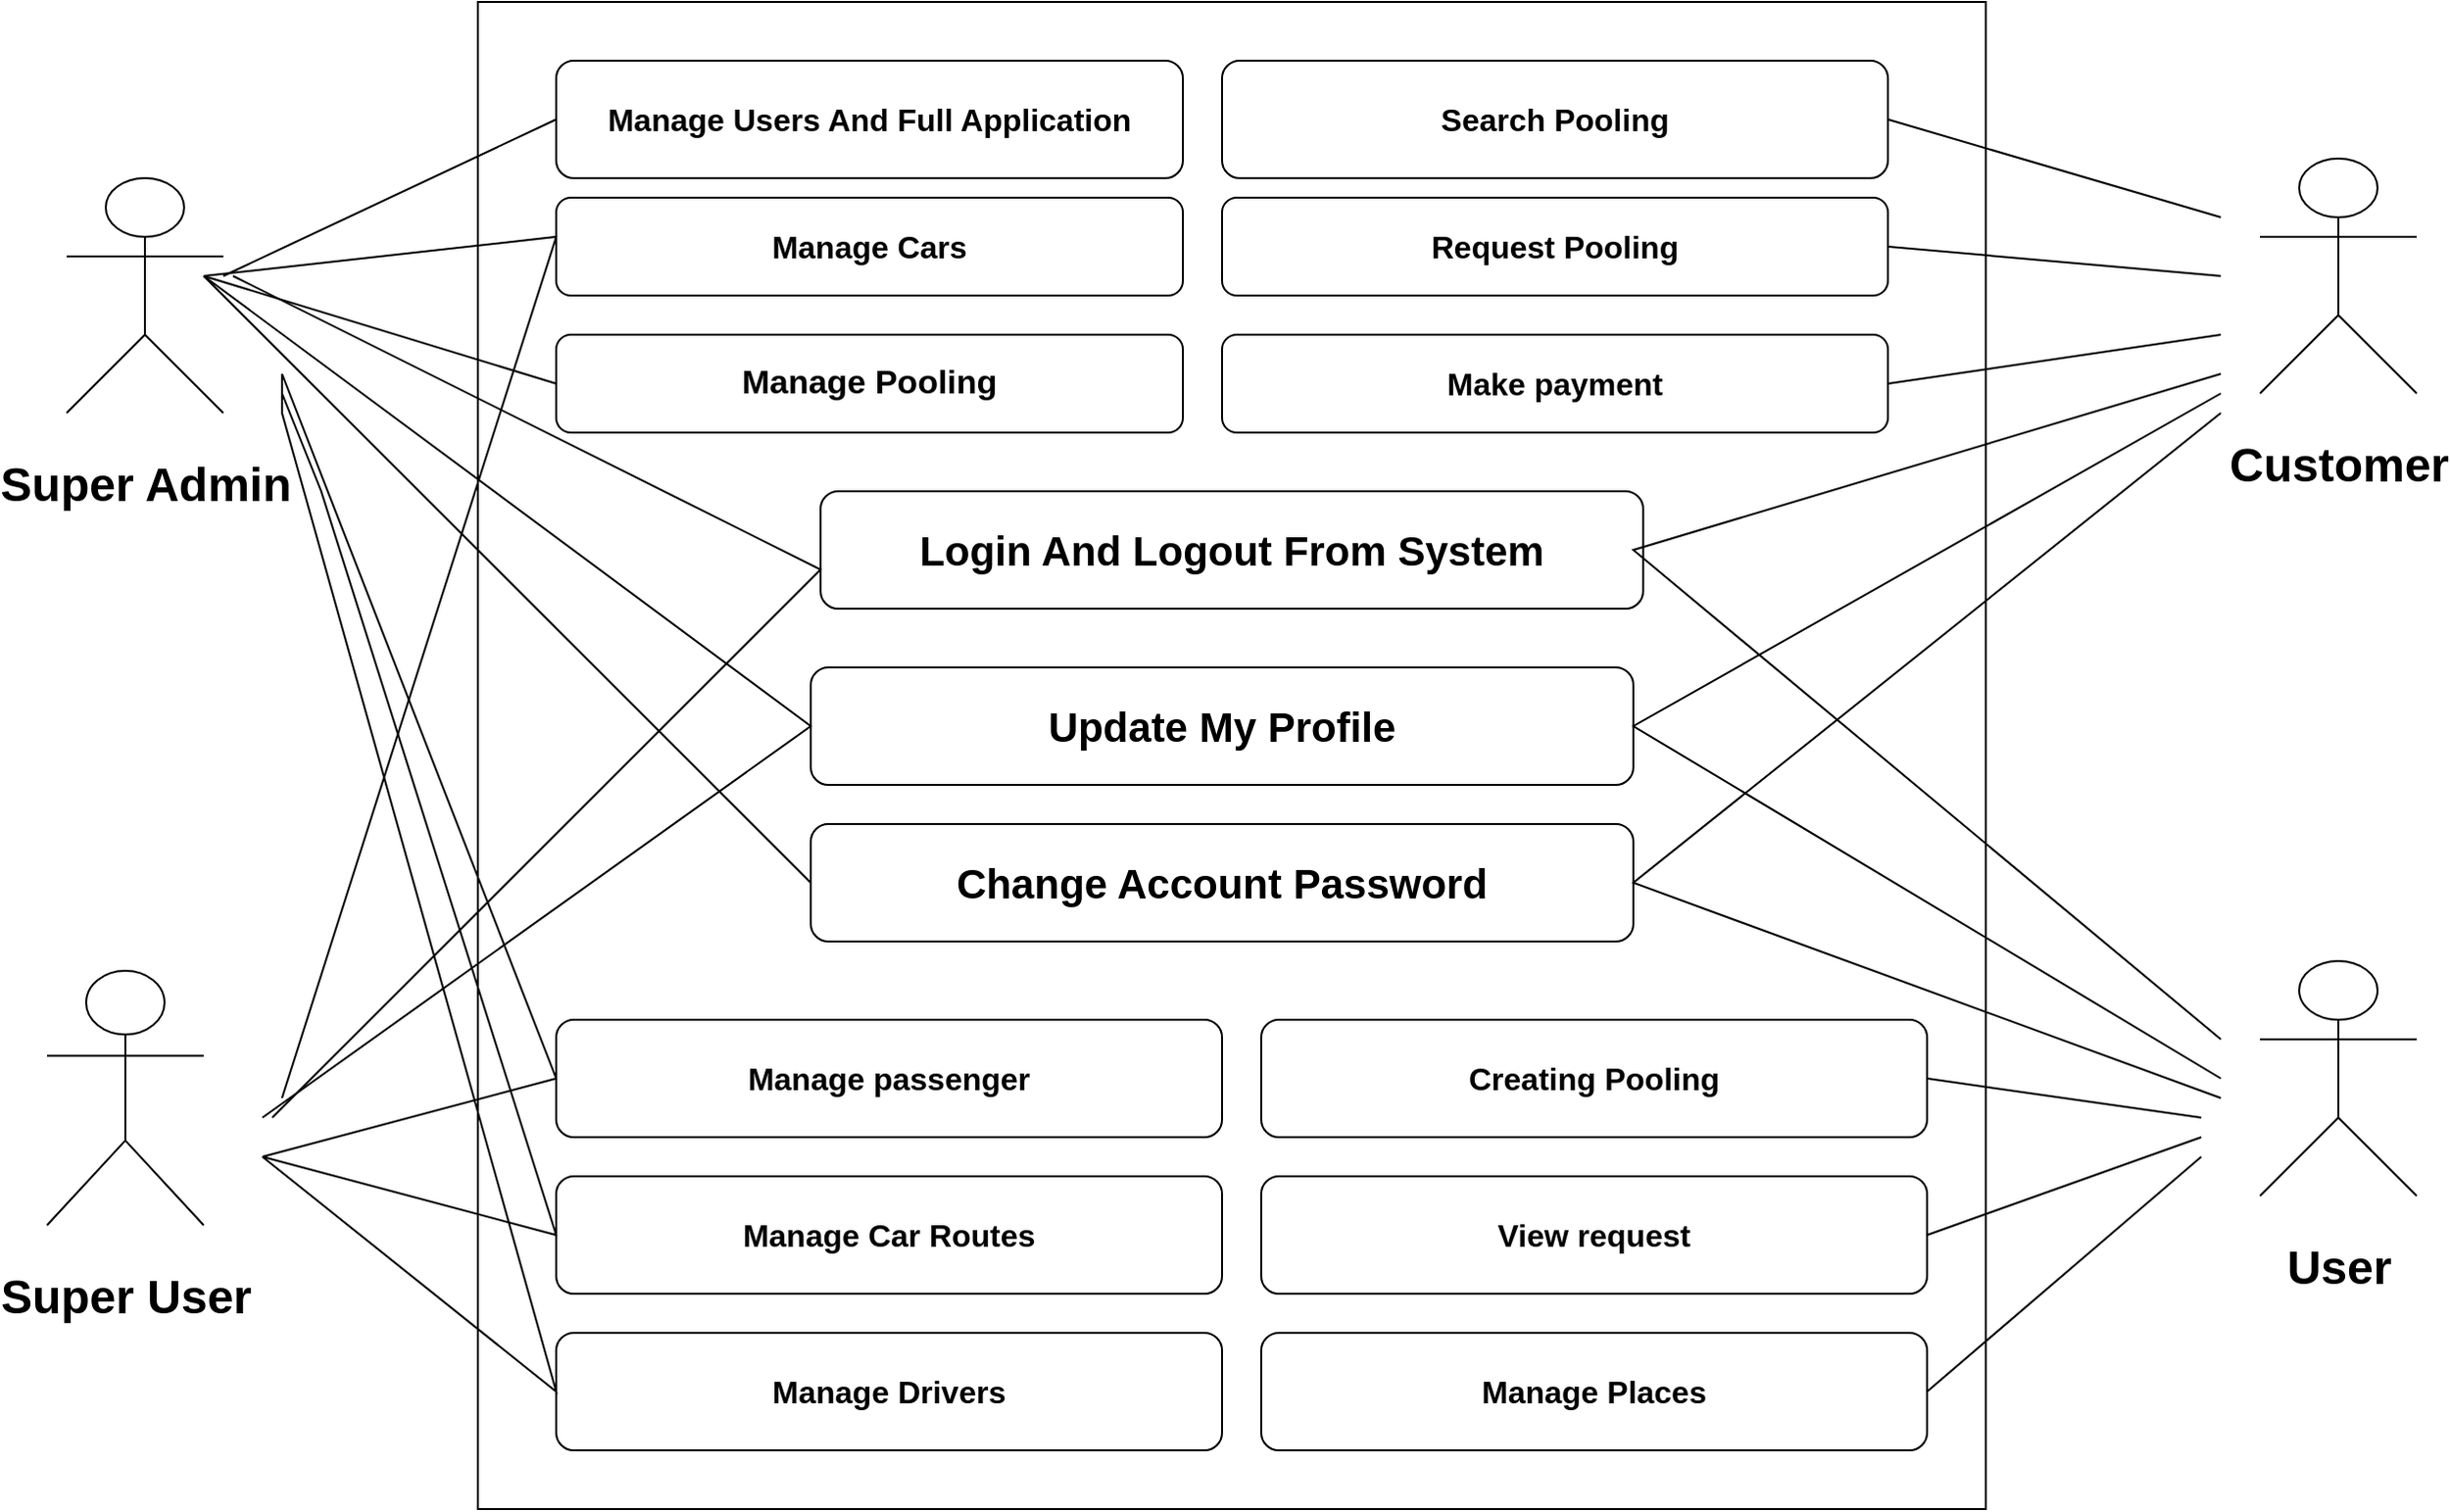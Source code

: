 <mxfile version="20.8.23" type="github">
  <diagram name="Page-1" id="QkbZYkpu7mMoow-RRnQk">
    <mxGraphModel dx="2095" dy="1883" grid="1" gridSize="10" guides="1" tooltips="1" connect="1" arrows="1" fold="1" page="1" pageScale="1" pageWidth="850" pageHeight="1100" math="0" shadow="0">
      <root>
        <mxCell id="0" />
        <mxCell id="1" parent="0" />
        <mxCell id="5gHGnYhuXdhxCVV7DcS6-2" value="Actor" style="shape=umlActor;verticalLabelPosition=bottom;verticalAlign=top;html=1;outlineConnect=0;" vertex="1" parent="1">
          <mxGeometry x="20" y="90" width="30" height="60" as="geometry" />
        </mxCell>
        <mxCell id="5gHGnYhuXdhxCVV7DcS6-4" value="" style="whiteSpace=wrap;html=1;aspect=fixed;" vertex="1" parent="1">
          <mxGeometry x="-100" y="-30" width="770" height="770" as="geometry" />
        </mxCell>
        <mxCell id="5gHGnYhuXdhxCVV7DcS6-6" value="&lt;h1&gt;Customer&lt;/h1&gt;" style="shape=umlActor;verticalLabelPosition=bottom;verticalAlign=top;html=1;outlineConnect=0;" vertex="1" parent="1">
          <mxGeometry x="810" y="50" width="80" height="120" as="geometry" />
        </mxCell>
        <mxCell id="5gHGnYhuXdhxCVV7DcS6-7" value="&lt;h1&gt;Super User&lt;/h1&gt;" style="shape=umlActor;verticalLabelPosition=bottom;verticalAlign=top;html=1;outlineConnect=0;" vertex="1" parent="1">
          <mxGeometry x="-320" y="465" width="80" height="130" as="geometry" />
        </mxCell>
        <mxCell id="5gHGnYhuXdhxCVV7DcS6-11" value="&lt;font style=&quot;font-size: 16px;&quot;&gt;&lt;b&gt;Manage Users And Full Application&lt;/b&gt;&lt;/font&gt;" style="rounded=1;whiteSpace=wrap;html=1;" vertex="1" parent="1">
          <mxGeometry x="-60" width="320" height="60" as="geometry" />
        </mxCell>
        <mxCell id="5gHGnYhuXdhxCVV7DcS6-12" value="&lt;font size=&quot;1&quot; style=&quot;&quot;&gt;&lt;b style=&quot;font-size: 16px;&quot;&gt;Manage Cars&lt;/b&gt;&lt;/font&gt;" style="rounded=1;whiteSpace=wrap;html=1;" vertex="1" parent="1">
          <mxGeometry x="-60" y="70" width="320" height="50" as="geometry" />
        </mxCell>
        <mxCell id="5gHGnYhuXdhxCVV7DcS6-13" value="&lt;font style=&quot;font-size: 17px;&quot;&gt;&lt;b&gt;Manage Pooling&lt;/b&gt;&lt;/font&gt;" style="rounded=1;whiteSpace=wrap;html=1;" vertex="1" parent="1">
          <mxGeometry x="-60" y="140" width="320" height="50" as="geometry" />
        </mxCell>
        <mxCell id="5gHGnYhuXdhxCVV7DcS6-14" value="&lt;span style=&quot;font-size: 16px;&quot;&gt;&lt;b&gt;Search Pooling&lt;/b&gt;&lt;/span&gt;" style="rounded=1;whiteSpace=wrap;html=1;" vertex="1" parent="1">
          <mxGeometry x="280" width="340" height="60" as="geometry" />
        </mxCell>
        <mxCell id="5gHGnYhuXdhxCVV7DcS6-15" value="&lt;span style=&quot;font-size: 16px;&quot;&gt;&lt;b&gt;Request Pooling&lt;/b&gt;&lt;/span&gt;" style="rounded=1;whiteSpace=wrap;html=1;" vertex="1" parent="1">
          <mxGeometry x="280" y="70" width="340" height="50" as="geometry" />
        </mxCell>
        <mxCell id="5gHGnYhuXdhxCVV7DcS6-16" value="&lt;span style=&quot;font-size: 16px;&quot;&gt;&lt;b&gt;Make payment&lt;/b&gt;&lt;/span&gt;" style="rounded=1;whiteSpace=wrap;html=1;" vertex="1" parent="1">
          <mxGeometry x="280" y="140" width="340" height="50" as="geometry" />
        </mxCell>
        <mxCell id="5gHGnYhuXdhxCVV7DcS6-17" value="&lt;b style=&quot;&quot;&gt;&lt;font style=&quot;font-size: 21px;&quot;&gt;Login And Logout From System&lt;/font&gt;&lt;/b&gt;" style="rounded=1;whiteSpace=wrap;html=1;" vertex="1" parent="1">
          <mxGeometry x="75" y="220" width="420" height="60" as="geometry" />
        </mxCell>
        <mxCell id="5gHGnYhuXdhxCVV7DcS6-18" value="&lt;b style=&quot;&quot;&gt;&lt;font style=&quot;font-size: 21px;&quot;&gt;Update My Profile&lt;/font&gt;&lt;/b&gt;" style="rounded=1;whiteSpace=wrap;html=1;" vertex="1" parent="1">
          <mxGeometry x="70" y="310" width="420" height="60" as="geometry" />
        </mxCell>
        <mxCell id="5gHGnYhuXdhxCVV7DcS6-19" value="&lt;b style=&quot;&quot;&gt;&lt;font style=&quot;font-size: 21px;&quot;&gt;Change Account Password&lt;/font&gt;&lt;/b&gt;" style="rounded=1;whiteSpace=wrap;html=1;" vertex="1" parent="1">
          <mxGeometry x="70" y="390" width="420" height="60" as="geometry" />
        </mxCell>
        <mxCell id="5gHGnYhuXdhxCVV7DcS6-20" value="&lt;span style=&quot;font-size: 16px;&quot;&gt;&lt;b&gt;Manage Places&lt;/b&gt;&lt;/span&gt;" style="rounded=1;whiteSpace=wrap;html=1;" vertex="1" parent="1">
          <mxGeometry x="300" y="650" width="340" height="60" as="geometry" />
        </mxCell>
        <mxCell id="5gHGnYhuXdhxCVV7DcS6-21" value="&lt;span style=&quot;font-size: 16px;&quot;&gt;&lt;b&gt;View request&lt;/b&gt;&lt;/span&gt;" style="rounded=1;whiteSpace=wrap;html=1;" vertex="1" parent="1">
          <mxGeometry x="300" y="570" width="340" height="60" as="geometry" />
        </mxCell>
        <mxCell id="5gHGnYhuXdhxCVV7DcS6-22" value="&lt;span style=&quot;font-size: 16px;&quot;&gt;&lt;b&gt;Creating&lt;/b&gt; &lt;b&gt;Pooling&lt;/b&gt;&lt;/span&gt;" style="rounded=1;whiteSpace=wrap;html=1;" vertex="1" parent="1">
          <mxGeometry x="300" y="490" width="340" height="60" as="geometry" />
        </mxCell>
        <mxCell id="5gHGnYhuXdhxCVV7DcS6-23" value="&lt;span style=&quot;font-size: 16px;&quot;&gt;&lt;b&gt;Manage&lt;/b&gt; &lt;b&gt;Drivers&lt;/b&gt;&lt;/span&gt;" style="rounded=1;whiteSpace=wrap;html=1;" vertex="1" parent="1">
          <mxGeometry x="-60" y="650" width="340" height="60" as="geometry" />
        </mxCell>
        <mxCell id="5gHGnYhuXdhxCVV7DcS6-24" value="&lt;span style=&quot;font-size: 16px;&quot;&gt;&lt;b&gt;Manage Car Routes&lt;/b&gt;&lt;/span&gt;" style="rounded=1;whiteSpace=wrap;html=1;" vertex="1" parent="1">
          <mxGeometry x="-60" y="570" width="340" height="60" as="geometry" />
        </mxCell>
        <mxCell id="5gHGnYhuXdhxCVV7DcS6-25" value="&lt;span style=&quot;font-size: 16px;&quot;&gt;&lt;b&gt;Manage&lt;/b&gt;&amp;nbsp;&lt;b&gt;passenger&lt;/b&gt;&lt;/span&gt;" style="rounded=1;whiteSpace=wrap;html=1;" vertex="1" parent="1">
          <mxGeometry x="-60" y="490" width="340" height="60" as="geometry" />
        </mxCell>
        <mxCell id="5gHGnYhuXdhxCVV7DcS6-35" value="" style="endArrow=none;html=1;rounded=0;fontSize=16;entryX=0;entryY=0.5;entryDx=0;entryDy=0;" edge="1" parent="1" target="5gHGnYhuXdhxCVV7DcS6-11">
          <mxGeometry width="50" height="50" relative="1" as="geometry">
            <mxPoint x="-230" y="110" as="sourcePoint" />
            <mxPoint x="-140" y="60" as="targetPoint" />
          </mxGeometry>
        </mxCell>
        <mxCell id="5gHGnYhuXdhxCVV7DcS6-36" value="" style="endArrow=none;html=1;rounded=0;fontSize=16;" edge="1" parent="1">
          <mxGeometry width="50" height="50" relative="1" as="geometry">
            <mxPoint x="-240" y="110" as="sourcePoint" />
            <mxPoint x="-200" y="530" as="targetPoint" />
            <Array as="points">
              <mxPoint x="-60" y="90" />
            </Array>
          </mxGeometry>
        </mxCell>
        <mxCell id="5gHGnYhuXdhxCVV7DcS6-37" value="" style="endArrow=none;html=1;rounded=0;fontSize=16;entryX=0;entryY=0.5;entryDx=0;entryDy=0;" edge="1" parent="1" target="5gHGnYhuXdhxCVV7DcS6-13">
          <mxGeometry width="50" height="50" relative="1" as="geometry">
            <mxPoint x="-240" y="110" as="sourcePoint" />
            <mxPoint x="-140" y="60" as="targetPoint" />
          </mxGeometry>
        </mxCell>
        <mxCell id="5gHGnYhuXdhxCVV7DcS6-38" value="" style="endArrow=none;html=1;rounded=0;fontSize=21;" edge="1" parent="1">
          <mxGeometry width="50" height="50" relative="1" as="geometry">
            <mxPoint x="-225" y="110" as="sourcePoint" />
            <mxPoint x="-205" y="540" as="targetPoint" />
            <Array as="points">
              <mxPoint x="75" y="260" />
            </Array>
          </mxGeometry>
        </mxCell>
        <mxCell id="5gHGnYhuXdhxCVV7DcS6-39" value="" style="endArrow=none;html=1;rounded=0;fontSize=21;" edge="1" parent="1">
          <mxGeometry width="50" height="50" relative="1" as="geometry">
            <mxPoint x="-240" y="110" as="sourcePoint" />
            <mxPoint x="-210" y="540" as="targetPoint" />
            <Array as="points">
              <mxPoint x="70" y="340" />
            </Array>
          </mxGeometry>
        </mxCell>
        <mxCell id="5gHGnYhuXdhxCVV7DcS6-40" value="" style="endArrow=none;html=1;rounded=0;fontSize=21;entryX=0;entryY=0.5;entryDx=0;entryDy=0;" edge="1" parent="1" target="5gHGnYhuXdhxCVV7DcS6-19">
          <mxGeometry width="50" height="50" relative="1" as="geometry">
            <mxPoint x="-240" y="110" as="sourcePoint" />
            <mxPoint x="-170" y="300" as="targetPoint" />
          </mxGeometry>
        </mxCell>
        <mxCell id="5gHGnYhuXdhxCVV7DcS6-41" value="" style="endArrow=none;html=1;rounded=0;fontSize=21;" edge="1" parent="1">
          <mxGeometry width="50" height="50" relative="1" as="geometry">
            <mxPoint x="-200" y="160" as="sourcePoint" />
            <mxPoint x="-210" y="560" as="targetPoint" />
            <Array as="points">
              <mxPoint x="-60" y="520" />
            </Array>
          </mxGeometry>
        </mxCell>
        <mxCell id="5gHGnYhuXdhxCVV7DcS6-42" value="" style="endArrow=none;html=1;rounded=0;fontSize=21;" edge="1" parent="1">
          <mxGeometry width="50" height="50" relative="1" as="geometry">
            <mxPoint x="-200" y="170" as="sourcePoint" />
            <mxPoint x="-210" y="560" as="targetPoint" />
            <Array as="points">
              <mxPoint x="-180" y="220" />
              <mxPoint x="-60" y="600" />
            </Array>
          </mxGeometry>
        </mxCell>
        <mxCell id="5gHGnYhuXdhxCVV7DcS6-44" value="" style="endArrow=none;html=1;rounded=0;fontSize=21;" edge="1" parent="1">
          <mxGeometry width="50" height="50" relative="1" as="geometry">
            <mxPoint x="-200" y="160" as="sourcePoint" />
            <mxPoint x="-210" y="560" as="targetPoint" />
            <Array as="points">
              <mxPoint x="-200" y="180" />
              <mxPoint x="-60" y="680" />
            </Array>
          </mxGeometry>
        </mxCell>
        <mxCell id="5gHGnYhuXdhxCVV7DcS6-47" value="&lt;h1&gt;Super Admin&lt;/h1&gt;" style="shape=umlActor;verticalLabelPosition=bottom;verticalAlign=top;html=1;outlineConnect=0;" vertex="1" parent="1">
          <mxGeometry x="-310" y="60" width="80" height="120" as="geometry" />
        </mxCell>
        <mxCell id="5gHGnYhuXdhxCVV7DcS6-48" value="&lt;h1&gt;User&lt;/h1&gt;" style="shape=umlActor;verticalLabelPosition=bottom;verticalAlign=top;html=1;outlineConnect=0;" vertex="1" parent="1">
          <mxGeometry x="810" y="460" width="80" height="120" as="geometry" />
        </mxCell>
        <mxCell id="5gHGnYhuXdhxCVV7DcS6-50" value="" style="endArrow=none;html=1;rounded=0;fontSize=13;exitX=1;exitY=0.5;exitDx=0;exitDy=0;" edge="1" parent="1" source="5gHGnYhuXdhxCVV7DcS6-14">
          <mxGeometry width="50" height="50" relative="1" as="geometry">
            <mxPoint x="730" y="100" as="sourcePoint" />
            <mxPoint x="790" y="80" as="targetPoint" />
          </mxGeometry>
        </mxCell>
        <mxCell id="5gHGnYhuXdhxCVV7DcS6-51" value="" style="endArrow=none;html=1;rounded=0;fontSize=13;exitX=1;exitY=0.5;exitDx=0;exitDy=0;" edge="1" parent="1" source="5gHGnYhuXdhxCVV7DcS6-15">
          <mxGeometry width="50" height="50" relative="1" as="geometry">
            <mxPoint x="700" y="270" as="sourcePoint" />
            <mxPoint x="790" y="110" as="targetPoint" />
            <Array as="points" />
          </mxGeometry>
        </mxCell>
        <mxCell id="5gHGnYhuXdhxCVV7DcS6-52" value="" style="endArrow=none;html=1;rounded=0;fontSize=13;exitX=1;exitY=0.5;exitDx=0;exitDy=0;" edge="1" parent="1" source="5gHGnYhuXdhxCVV7DcS6-16">
          <mxGeometry width="50" height="50" relative="1" as="geometry">
            <mxPoint x="710" y="410" as="sourcePoint" />
            <mxPoint x="790" y="140" as="targetPoint" />
            <Array as="points" />
          </mxGeometry>
        </mxCell>
        <mxCell id="5gHGnYhuXdhxCVV7DcS6-53" value="" style="endArrow=none;html=1;rounded=0;fontSize=13;" edge="1" parent="1">
          <mxGeometry width="50" height="50" relative="1" as="geometry">
            <mxPoint x="790" y="160" as="sourcePoint" />
            <mxPoint x="790" y="500" as="targetPoint" />
            <Array as="points">
              <mxPoint x="490" y="250" />
            </Array>
          </mxGeometry>
        </mxCell>
        <mxCell id="5gHGnYhuXdhxCVV7DcS6-54" value="" style="endArrow=none;html=1;rounded=0;fontSize=13;" edge="1" parent="1">
          <mxGeometry width="50" height="50" relative="1" as="geometry">
            <mxPoint x="790" y="520" as="sourcePoint" />
            <mxPoint x="790" y="170" as="targetPoint" />
            <Array as="points">
              <mxPoint x="490" y="340" />
            </Array>
          </mxGeometry>
        </mxCell>
        <mxCell id="5gHGnYhuXdhxCVV7DcS6-55" value="" style="endArrow=none;html=1;rounded=0;fontSize=13;" edge="1" parent="1">
          <mxGeometry width="50" height="50" relative="1" as="geometry">
            <mxPoint x="790" y="530" as="sourcePoint" />
            <mxPoint x="790" y="180" as="targetPoint" />
            <Array as="points">
              <mxPoint x="490" y="420" />
            </Array>
          </mxGeometry>
        </mxCell>
        <mxCell id="5gHGnYhuXdhxCVV7DcS6-58" value="" style="endArrow=none;html=1;rounded=0;fontSize=13;exitX=1;exitY=0.5;exitDx=0;exitDy=0;" edge="1" parent="1" source="5gHGnYhuXdhxCVV7DcS6-22">
          <mxGeometry width="50" height="50" relative="1" as="geometry">
            <mxPoint x="720" y="610" as="sourcePoint" />
            <mxPoint x="780" y="540" as="targetPoint" />
          </mxGeometry>
        </mxCell>
        <mxCell id="5gHGnYhuXdhxCVV7DcS6-59" value="" style="endArrow=none;html=1;rounded=0;fontSize=13;exitX=1;exitY=0.5;exitDx=0;exitDy=0;" edge="1" parent="1" source="5gHGnYhuXdhxCVV7DcS6-21">
          <mxGeometry width="50" height="50" relative="1" as="geometry">
            <mxPoint x="710" y="650" as="sourcePoint" />
            <mxPoint x="780" y="550" as="targetPoint" />
          </mxGeometry>
        </mxCell>
        <mxCell id="5gHGnYhuXdhxCVV7DcS6-60" value="" style="endArrow=none;html=1;rounded=0;fontSize=13;exitX=1;exitY=0.5;exitDx=0;exitDy=0;" edge="1" parent="1" source="5gHGnYhuXdhxCVV7DcS6-20">
          <mxGeometry width="50" height="50" relative="1" as="geometry">
            <mxPoint x="740" y="760" as="sourcePoint" />
            <mxPoint x="780" y="560" as="targetPoint" />
          </mxGeometry>
        </mxCell>
      </root>
    </mxGraphModel>
  </diagram>
</mxfile>
